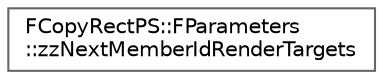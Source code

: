 digraph "Graphical Class Hierarchy"
{
 // INTERACTIVE_SVG=YES
 // LATEX_PDF_SIZE
  bgcolor="transparent";
  edge [fontname=Helvetica,fontsize=10,labelfontname=Helvetica,labelfontsize=10];
  node [fontname=Helvetica,fontsize=10,shape=box,height=0.2,width=0.4];
  rankdir="LR";
  Node0 [id="Node000000",label="FCopyRectPS::FParameters\l::zzNextMemberIdRenderTargets",height=0.2,width=0.4,color="grey40", fillcolor="white", style="filled",URL="$da/d32/structFCopyRectPS_1_1FParameters_1_1zzNextMemberIdRenderTargets.html",tooltip=" "];
}
